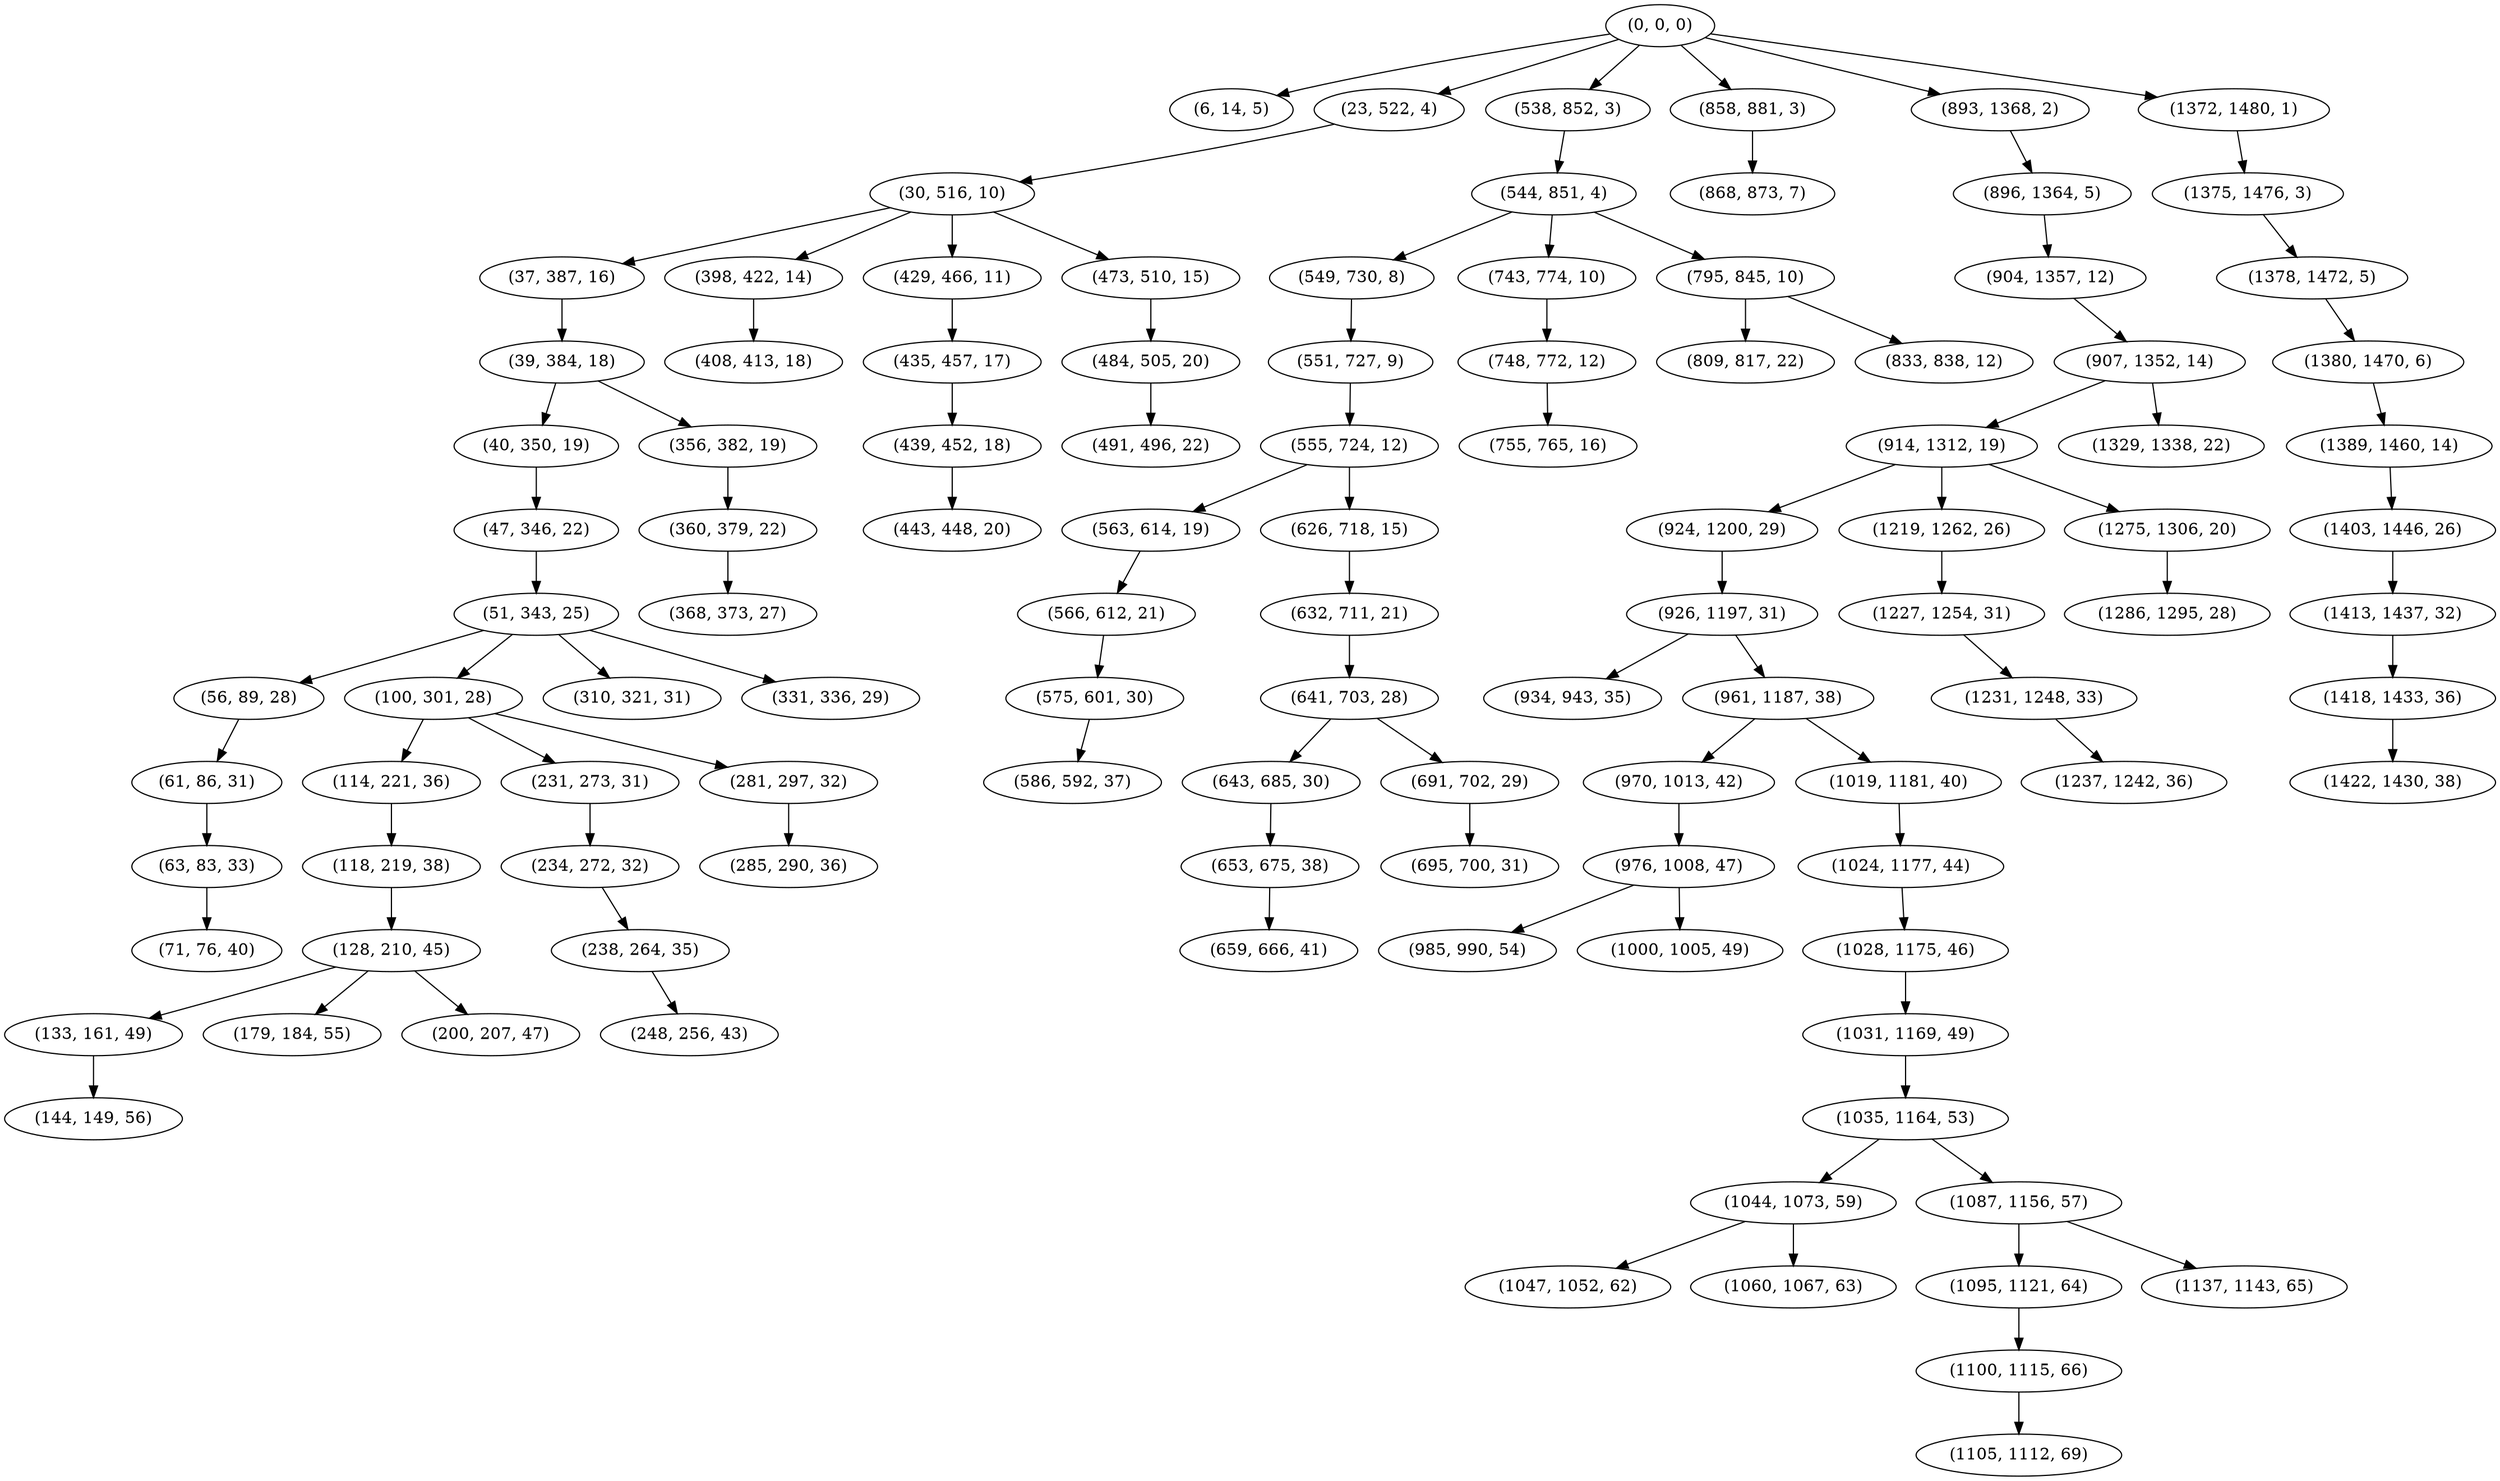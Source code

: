 digraph tree {
    "(0, 0, 0)";
    "(6, 14, 5)";
    "(23, 522, 4)";
    "(30, 516, 10)";
    "(37, 387, 16)";
    "(39, 384, 18)";
    "(40, 350, 19)";
    "(47, 346, 22)";
    "(51, 343, 25)";
    "(56, 89, 28)";
    "(61, 86, 31)";
    "(63, 83, 33)";
    "(71, 76, 40)";
    "(100, 301, 28)";
    "(114, 221, 36)";
    "(118, 219, 38)";
    "(128, 210, 45)";
    "(133, 161, 49)";
    "(144, 149, 56)";
    "(179, 184, 55)";
    "(200, 207, 47)";
    "(231, 273, 31)";
    "(234, 272, 32)";
    "(238, 264, 35)";
    "(248, 256, 43)";
    "(281, 297, 32)";
    "(285, 290, 36)";
    "(310, 321, 31)";
    "(331, 336, 29)";
    "(356, 382, 19)";
    "(360, 379, 22)";
    "(368, 373, 27)";
    "(398, 422, 14)";
    "(408, 413, 18)";
    "(429, 466, 11)";
    "(435, 457, 17)";
    "(439, 452, 18)";
    "(443, 448, 20)";
    "(473, 510, 15)";
    "(484, 505, 20)";
    "(491, 496, 22)";
    "(538, 852, 3)";
    "(544, 851, 4)";
    "(549, 730, 8)";
    "(551, 727, 9)";
    "(555, 724, 12)";
    "(563, 614, 19)";
    "(566, 612, 21)";
    "(575, 601, 30)";
    "(586, 592, 37)";
    "(626, 718, 15)";
    "(632, 711, 21)";
    "(641, 703, 28)";
    "(643, 685, 30)";
    "(653, 675, 38)";
    "(659, 666, 41)";
    "(691, 702, 29)";
    "(695, 700, 31)";
    "(743, 774, 10)";
    "(748, 772, 12)";
    "(755, 765, 16)";
    "(795, 845, 10)";
    "(809, 817, 22)";
    "(833, 838, 12)";
    "(858, 881, 3)";
    "(868, 873, 7)";
    "(893, 1368, 2)";
    "(896, 1364, 5)";
    "(904, 1357, 12)";
    "(907, 1352, 14)";
    "(914, 1312, 19)";
    "(924, 1200, 29)";
    "(926, 1197, 31)";
    "(934, 943, 35)";
    "(961, 1187, 38)";
    "(970, 1013, 42)";
    "(976, 1008, 47)";
    "(985, 990, 54)";
    "(1000, 1005, 49)";
    "(1019, 1181, 40)";
    "(1024, 1177, 44)";
    "(1028, 1175, 46)";
    "(1031, 1169, 49)";
    "(1035, 1164, 53)";
    "(1044, 1073, 59)";
    "(1047, 1052, 62)";
    "(1060, 1067, 63)";
    "(1087, 1156, 57)";
    "(1095, 1121, 64)";
    "(1100, 1115, 66)";
    "(1105, 1112, 69)";
    "(1137, 1143, 65)";
    "(1219, 1262, 26)";
    "(1227, 1254, 31)";
    "(1231, 1248, 33)";
    "(1237, 1242, 36)";
    "(1275, 1306, 20)";
    "(1286, 1295, 28)";
    "(1329, 1338, 22)";
    "(1372, 1480, 1)";
    "(1375, 1476, 3)";
    "(1378, 1472, 5)";
    "(1380, 1470, 6)";
    "(1389, 1460, 14)";
    "(1403, 1446, 26)";
    "(1413, 1437, 32)";
    "(1418, 1433, 36)";
    "(1422, 1430, 38)";
    "(0, 0, 0)" -> "(6, 14, 5)";
    "(0, 0, 0)" -> "(23, 522, 4)";
    "(0, 0, 0)" -> "(538, 852, 3)";
    "(0, 0, 0)" -> "(858, 881, 3)";
    "(0, 0, 0)" -> "(893, 1368, 2)";
    "(0, 0, 0)" -> "(1372, 1480, 1)";
    "(23, 522, 4)" -> "(30, 516, 10)";
    "(30, 516, 10)" -> "(37, 387, 16)";
    "(30, 516, 10)" -> "(398, 422, 14)";
    "(30, 516, 10)" -> "(429, 466, 11)";
    "(30, 516, 10)" -> "(473, 510, 15)";
    "(37, 387, 16)" -> "(39, 384, 18)";
    "(39, 384, 18)" -> "(40, 350, 19)";
    "(39, 384, 18)" -> "(356, 382, 19)";
    "(40, 350, 19)" -> "(47, 346, 22)";
    "(47, 346, 22)" -> "(51, 343, 25)";
    "(51, 343, 25)" -> "(56, 89, 28)";
    "(51, 343, 25)" -> "(100, 301, 28)";
    "(51, 343, 25)" -> "(310, 321, 31)";
    "(51, 343, 25)" -> "(331, 336, 29)";
    "(56, 89, 28)" -> "(61, 86, 31)";
    "(61, 86, 31)" -> "(63, 83, 33)";
    "(63, 83, 33)" -> "(71, 76, 40)";
    "(100, 301, 28)" -> "(114, 221, 36)";
    "(100, 301, 28)" -> "(231, 273, 31)";
    "(100, 301, 28)" -> "(281, 297, 32)";
    "(114, 221, 36)" -> "(118, 219, 38)";
    "(118, 219, 38)" -> "(128, 210, 45)";
    "(128, 210, 45)" -> "(133, 161, 49)";
    "(128, 210, 45)" -> "(179, 184, 55)";
    "(128, 210, 45)" -> "(200, 207, 47)";
    "(133, 161, 49)" -> "(144, 149, 56)";
    "(231, 273, 31)" -> "(234, 272, 32)";
    "(234, 272, 32)" -> "(238, 264, 35)";
    "(238, 264, 35)" -> "(248, 256, 43)";
    "(281, 297, 32)" -> "(285, 290, 36)";
    "(356, 382, 19)" -> "(360, 379, 22)";
    "(360, 379, 22)" -> "(368, 373, 27)";
    "(398, 422, 14)" -> "(408, 413, 18)";
    "(429, 466, 11)" -> "(435, 457, 17)";
    "(435, 457, 17)" -> "(439, 452, 18)";
    "(439, 452, 18)" -> "(443, 448, 20)";
    "(473, 510, 15)" -> "(484, 505, 20)";
    "(484, 505, 20)" -> "(491, 496, 22)";
    "(538, 852, 3)" -> "(544, 851, 4)";
    "(544, 851, 4)" -> "(549, 730, 8)";
    "(544, 851, 4)" -> "(743, 774, 10)";
    "(544, 851, 4)" -> "(795, 845, 10)";
    "(549, 730, 8)" -> "(551, 727, 9)";
    "(551, 727, 9)" -> "(555, 724, 12)";
    "(555, 724, 12)" -> "(563, 614, 19)";
    "(555, 724, 12)" -> "(626, 718, 15)";
    "(563, 614, 19)" -> "(566, 612, 21)";
    "(566, 612, 21)" -> "(575, 601, 30)";
    "(575, 601, 30)" -> "(586, 592, 37)";
    "(626, 718, 15)" -> "(632, 711, 21)";
    "(632, 711, 21)" -> "(641, 703, 28)";
    "(641, 703, 28)" -> "(643, 685, 30)";
    "(641, 703, 28)" -> "(691, 702, 29)";
    "(643, 685, 30)" -> "(653, 675, 38)";
    "(653, 675, 38)" -> "(659, 666, 41)";
    "(691, 702, 29)" -> "(695, 700, 31)";
    "(743, 774, 10)" -> "(748, 772, 12)";
    "(748, 772, 12)" -> "(755, 765, 16)";
    "(795, 845, 10)" -> "(809, 817, 22)";
    "(795, 845, 10)" -> "(833, 838, 12)";
    "(858, 881, 3)" -> "(868, 873, 7)";
    "(893, 1368, 2)" -> "(896, 1364, 5)";
    "(896, 1364, 5)" -> "(904, 1357, 12)";
    "(904, 1357, 12)" -> "(907, 1352, 14)";
    "(907, 1352, 14)" -> "(914, 1312, 19)";
    "(907, 1352, 14)" -> "(1329, 1338, 22)";
    "(914, 1312, 19)" -> "(924, 1200, 29)";
    "(914, 1312, 19)" -> "(1219, 1262, 26)";
    "(914, 1312, 19)" -> "(1275, 1306, 20)";
    "(924, 1200, 29)" -> "(926, 1197, 31)";
    "(926, 1197, 31)" -> "(934, 943, 35)";
    "(926, 1197, 31)" -> "(961, 1187, 38)";
    "(961, 1187, 38)" -> "(970, 1013, 42)";
    "(961, 1187, 38)" -> "(1019, 1181, 40)";
    "(970, 1013, 42)" -> "(976, 1008, 47)";
    "(976, 1008, 47)" -> "(985, 990, 54)";
    "(976, 1008, 47)" -> "(1000, 1005, 49)";
    "(1019, 1181, 40)" -> "(1024, 1177, 44)";
    "(1024, 1177, 44)" -> "(1028, 1175, 46)";
    "(1028, 1175, 46)" -> "(1031, 1169, 49)";
    "(1031, 1169, 49)" -> "(1035, 1164, 53)";
    "(1035, 1164, 53)" -> "(1044, 1073, 59)";
    "(1035, 1164, 53)" -> "(1087, 1156, 57)";
    "(1044, 1073, 59)" -> "(1047, 1052, 62)";
    "(1044, 1073, 59)" -> "(1060, 1067, 63)";
    "(1087, 1156, 57)" -> "(1095, 1121, 64)";
    "(1087, 1156, 57)" -> "(1137, 1143, 65)";
    "(1095, 1121, 64)" -> "(1100, 1115, 66)";
    "(1100, 1115, 66)" -> "(1105, 1112, 69)";
    "(1219, 1262, 26)" -> "(1227, 1254, 31)";
    "(1227, 1254, 31)" -> "(1231, 1248, 33)";
    "(1231, 1248, 33)" -> "(1237, 1242, 36)";
    "(1275, 1306, 20)" -> "(1286, 1295, 28)";
    "(1372, 1480, 1)" -> "(1375, 1476, 3)";
    "(1375, 1476, 3)" -> "(1378, 1472, 5)";
    "(1378, 1472, 5)" -> "(1380, 1470, 6)";
    "(1380, 1470, 6)" -> "(1389, 1460, 14)";
    "(1389, 1460, 14)" -> "(1403, 1446, 26)";
    "(1403, 1446, 26)" -> "(1413, 1437, 32)";
    "(1413, 1437, 32)" -> "(1418, 1433, 36)";
    "(1418, 1433, 36)" -> "(1422, 1430, 38)";
}
